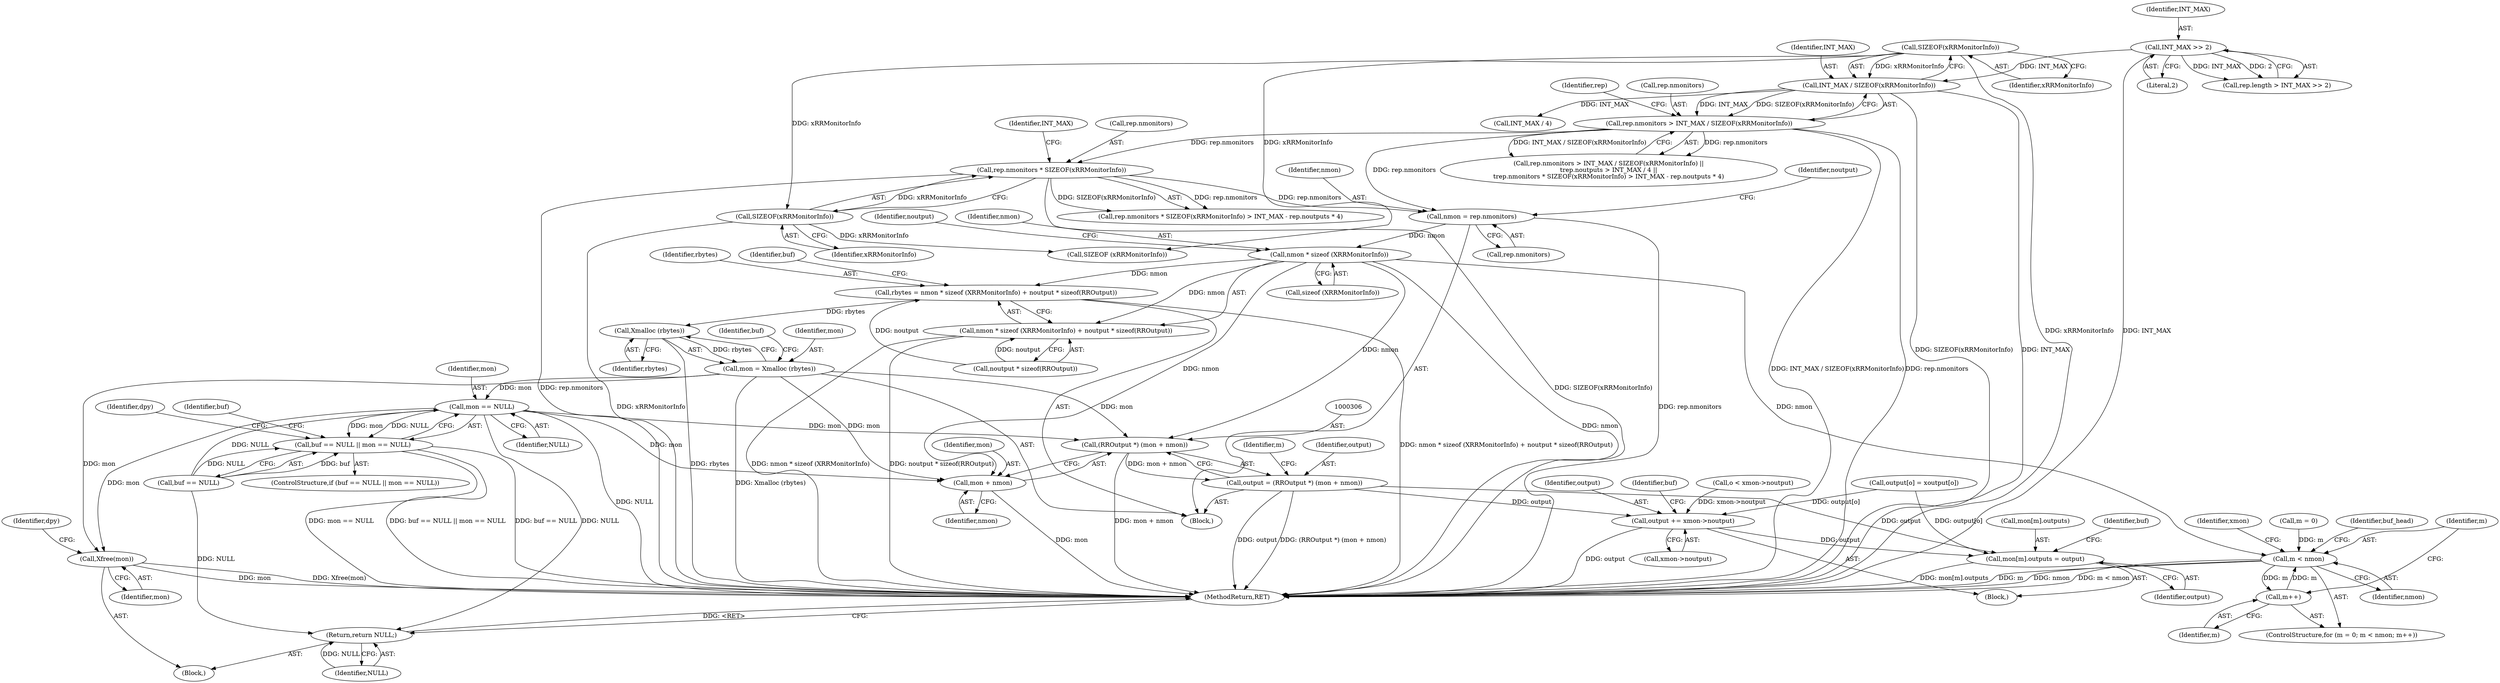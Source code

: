 digraph "0_libXrandr_a0df3e1c7728205e5c7650b2e6dce684139254a6@API" {
"1000258" [label="(Call,nmon * sizeof (XRRMonitorInfo))"];
"1000245" [label="(Call,nmon = rep.nmonitors)"];
"1000212" [label="(Call,rep.nmonitors * SIZEOF(xRRMonitorInfo))"];
"1000195" [label="(Call,rep.nmonitors > INT_MAX / SIZEOF(xRRMonitorInfo))"];
"1000199" [label="(Call,INT_MAX / SIZEOF(xRRMonitorInfo))"];
"1000191" [label="(Call,INT_MAX >> 2)"];
"1000201" [label="(Call,SIZEOF(xRRMonitorInfo))"];
"1000216" [label="(Call,SIZEOF(xRRMonitorInfo))"];
"1000255" [label="(Call,rbytes = nmon * sizeof (XRRMonitorInfo) + noutput * sizeof(RROutput))"];
"1000274" [label="(Call,Xmalloc (rbytes))"];
"1000272" [label="(Call,mon = Xmalloc (rbytes))"];
"1000281" [label="(Call,mon == NULL)"];
"1000277" [label="(Call,buf == NULL || mon == NULL)"];
"1000287" [label="(Call,Xfree(mon))"];
"1000297" [label="(Return,return NULL;)"];
"1000305" [label="(Call,(RROutput *) (mon + nmon))"];
"1000303" [label="(Call,output = (RROutput *) (mon + nmon))"];
"1000415" [label="(Call,mon[m].outputs = output)"];
"1000449" [label="(Call,output += xmon->noutput)"];
"1000307" [label="(Call,mon + nmon)"];
"1000257" [label="(Call,nmon * sizeof (XRRMonitorInfo) + noutput * sizeof(RROutput))"];
"1000314" [label="(Call,m < nmon)"];
"1000317" [label="(Call,m++)"];
"1000267" [label="(Identifier,buf)"];
"1000312" [label="(Identifier,m)"];
"1000421" [label="(Identifier,output)"];
"1000275" [label="(Identifier,rbytes)"];
"1000284" [label="(Block,)"];
"1000450" [label="(Identifier,output)"];
"1000423" [label="(Identifier,buf)"];
"1000246" [label="(Identifier,nmon)"];
"1000193" [label="(Literal,2)"];
"1000451" [label="(Call,xmon->noutput)"];
"1000283" [label="(Identifier,NULL)"];
"1000415" [label="(Call,mon[m].outputs = output)"];
"1000257" [label="(Call,nmon * sizeof (XRRMonitorInfo) + noutput * sizeof(RROutput))"];
"1000258" [label="(Call,nmon * sizeof (XRRMonitorInfo))"];
"1000191" [label="(Call,INT_MAX >> 2)"];
"1000281" [label="(Call,mon == NULL)"];
"1000278" [label="(Call,buf == NULL)"];
"1000105" [label="(Block,)"];
"1000216" [label="(Call,SIZEOF(xRRMonitorInfo))"];
"1000255" [label="(Call,rbytes = nmon * sizeof (XRRMonitorInfo) + noutput * sizeof(RROutput))"];
"1000219" [label="(Identifier,INT_MAX)"];
"1000206" [label="(Identifier,rep)"];
"1000300" [label="(Identifier,dpy)"];
"1000202" [label="(Identifier,xRRMonitorInfo)"];
"1000424" [label="(Call,SIZEOF (xRRMonitorInfo))"];
"1000262" [label="(Call,noutput * sizeof(RROutput))"];
"1000449" [label="(Call,output += xmon->noutput)"];
"1000316" [label="(Identifier,nmon)"];
"1000318" [label="(Identifier,m)"];
"1000319" [label="(Block,)"];
"1000314" [label="(Call,m < nmon)"];
"1000463" [label="(MethodReturn,RET)"];
"1000192" [label="(Identifier,INT_MAX)"];
"1000298" [label="(Identifier,NULL)"];
"1000213" [label="(Call,rep.nmonitors)"];
"1000277" [label="(Call,buf == NULL || mon == NULL)"];
"1000260" [label="(Call,sizeof (XRRMonitorInfo))"];
"1000194" [label="(Call,rep.nmonitors > INT_MAX / SIZEOF(xRRMonitorInfo) ||\n\trep.noutputs > INT_MAX / 4 ||\n\trep.nmonitors * SIZEOF(xRRMonitorInfo) > INT_MAX - rep.noutputs * 4)"];
"1000305" [label="(Call,(RROutput *) (mon + nmon))"];
"1000287" [label="(Call,Xfree(mon))"];
"1000297" [label="(Return,return NULL;)"];
"1000416" [label="(Call,mon[m].outputs)"];
"1000251" [label="(Identifier,noutput)"];
"1000309" [label="(Identifier,nmon)"];
"1000201" [label="(Call,SIZEOF(xRRMonitorInfo))"];
"1000279" [label="(Identifier,buf)"];
"1000282" [label="(Identifier,mon)"];
"1000200" [label="(Identifier,INT_MAX)"];
"1000315" [label="(Identifier,m)"];
"1000245" [label="(Call,nmon = rep.nmonitors)"];
"1000256" [label="(Identifier,rbytes)"];
"1000263" [label="(Identifier,noutput)"];
"1000274" [label="(Call,Xmalloc (rbytes))"];
"1000199" [label="(Call,INT_MAX / SIZEOF(xRRMonitorInfo))"];
"1000273" [label="(Identifier,mon)"];
"1000208" [label="(Call,INT_MAX / 4)"];
"1000455" [label="(Identifier,buf)"];
"1000288" [label="(Identifier,mon)"];
"1000195" [label="(Call,rep.nmonitors > INT_MAX / SIZEOF(xRRMonitorInfo))"];
"1000212" [label="(Call,rep.nmonitors * SIZEOF(xRRMonitorInfo))"];
"1000307" [label="(Call,mon + nmon)"];
"1000308" [label="(Identifier,mon)"];
"1000310" [label="(ControlStructure,for (m = 0; m < nmon; m++))"];
"1000217" [label="(Identifier,xRRMonitorInfo)"];
"1000286" [label="(Identifier,buf)"];
"1000304" [label="(Identifier,output)"];
"1000211" [label="(Call,rep.nmonitors * SIZEOF(xRRMonitorInfo) > INT_MAX - rep.noutputs * 4)"];
"1000272" [label="(Call,mon = Xmalloc (rbytes))"];
"1000303" [label="(Call,output = (RROutput *) (mon + nmon))"];
"1000435" [label="(Call,o < xmon->noutput)"];
"1000462" [label="(Identifier,buf_head)"];
"1000442" [label="(Call,output[o] = xoutput[o])"];
"1000259" [label="(Identifier,nmon)"];
"1000247" [label="(Call,rep.nmonitors)"];
"1000276" [label="(ControlStructure,if (buf == NULL || mon == NULL))"];
"1000321" [label="(Identifier,xmon)"];
"1000317" [label="(Call,m++)"];
"1000187" [label="(Call,rep.length > INT_MAX >> 2)"];
"1000311" [label="(Call,m = 0)"];
"1000290" [label="(Identifier,dpy)"];
"1000196" [label="(Call,rep.nmonitors)"];
"1000258" -> "1000257"  [label="AST: "];
"1000258" -> "1000260"  [label="CFG: "];
"1000259" -> "1000258"  [label="AST: "];
"1000260" -> "1000258"  [label="AST: "];
"1000263" -> "1000258"  [label="CFG: "];
"1000258" -> "1000463"  [label="DDG: nmon"];
"1000258" -> "1000255"  [label="DDG: nmon"];
"1000258" -> "1000257"  [label="DDG: nmon"];
"1000245" -> "1000258"  [label="DDG: nmon"];
"1000258" -> "1000305"  [label="DDG: nmon"];
"1000258" -> "1000307"  [label="DDG: nmon"];
"1000258" -> "1000314"  [label="DDG: nmon"];
"1000245" -> "1000105"  [label="AST: "];
"1000245" -> "1000247"  [label="CFG: "];
"1000246" -> "1000245"  [label="AST: "];
"1000247" -> "1000245"  [label="AST: "];
"1000251" -> "1000245"  [label="CFG: "];
"1000245" -> "1000463"  [label="DDG: rep.nmonitors"];
"1000212" -> "1000245"  [label="DDG: rep.nmonitors"];
"1000195" -> "1000245"  [label="DDG: rep.nmonitors"];
"1000212" -> "1000211"  [label="AST: "];
"1000212" -> "1000216"  [label="CFG: "];
"1000213" -> "1000212"  [label="AST: "];
"1000216" -> "1000212"  [label="AST: "];
"1000219" -> "1000212"  [label="CFG: "];
"1000212" -> "1000463"  [label="DDG: SIZEOF(xRRMonitorInfo)"];
"1000212" -> "1000463"  [label="DDG: rep.nmonitors"];
"1000212" -> "1000211"  [label="DDG: rep.nmonitors"];
"1000212" -> "1000211"  [label="DDG: SIZEOF(xRRMonitorInfo)"];
"1000195" -> "1000212"  [label="DDG: rep.nmonitors"];
"1000216" -> "1000212"  [label="DDG: xRRMonitorInfo"];
"1000195" -> "1000194"  [label="AST: "];
"1000195" -> "1000199"  [label="CFG: "];
"1000196" -> "1000195"  [label="AST: "];
"1000199" -> "1000195"  [label="AST: "];
"1000206" -> "1000195"  [label="CFG: "];
"1000194" -> "1000195"  [label="CFG: "];
"1000195" -> "1000463"  [label="DDG: INT_MAX / SIZEOF(xRRMonitorInfo)"];
"1000195" -> "1000463"  [label="DDG: rep.nmonitors"];
"1000195" -> "1000194"  [label="DDG: rep.nmonitors"];
"1000195" -> "1000194"  [label="DDG: INT_MAX / SIZEOF(xRRMonitorInfo)"];
"1000199" -> "1000195"  [label="DDG: INT_MAX"];
"1000199" -> "1000195"  [label="DDG: SIZEOF(xRRMonitorInfo)"];
"1000199" -> "1000201"  [label="CFG: "];
"1000200" -> "1000199"  [label="AST: "];
"1000201" -> "1000199"  [label="AST: "];
"1000199" -> "1000463"  [label="DDG: SIZEOF(xRRMonitorInfo)"];
"1000199" -> "1000463"  [label="DDG: INT_MAX"];
"1000191" -> "1000199"  [label="DDG: INT_MAX"];
"1000201" -> "1000199"  [label="DDG: xRRMonitorInfo"];
"1000199" -> "1000208"  [label="DDG: INT_MAX"];
"1000191" -> "1000187"  [label="AST: "];
"1000191" -> "1000193"  [label="CFG: "];
"1000192" -> "1000191"  [label="AST: "];
"1000193" -> "1000191"  [label="AST: "];
"1000187" -> "1000191"  [label="CFG: "];
"1000191" -> "1000463"  [label="DDG: INT_MAX"];
"1000191" -> "1000187"  [label="DDG: INT_MAX"];
"1000191" -> "1000187"  [label="DDG: 2"];
"1000201" -> "1000202"  [label="CFG: "];
"1000202" -> "1000201"  [label="AST: "];
"1000201" -> "1000463"  [label="DDG: xRRMonitorInfo"];
"1000201" -> "1000216"  [label="DDG: xRRMonitorInfo"];
"1000201" -> "1000424"  [label="DDG: xRRMonitorInfo"];
"1000216" -> "1000217"  [label="CFG: "];
"1000217" -> "1000216"  [label="AST: "];
"1000216" -> "1000463"  [label="DDG: xRRMonitorInfo"];
"1000216" -> "1000424"  [label="DDG: xRRMonitorInfo"];
"1000255" -> "1000105"  [label="AST: "];
"1000255" -> "1000257"  [label="CFG: "];
"1000256" -> "1000255"  [label="AST: "];
"1000257" -> "1000255"  [label="AST: "];
"1000267" -> "1000255"  [label="CFG: "];
"1000255" -> "1000463"  [label="DDG: nmon * sizeof (XRRMonitorInfo) + noutput * sizeof(RROutput)"];
"1000262" -> "1000255"  [label="DDG: noutput"];
"1000255" -> "1000274"  [label="DDG: rbytes"];
"1000274" -> "1000272"  [label="AST: "];
"1000274" -> "1000275"  [label="CFG: "];
"1000275" -> "1000274"  [label="AST: "];
"1000272" -> "1000274"  [label="CFG: "];
"1000274" -> "1000463"  [label="DDG: rbytes"];
"1000274" -> "1000272"  [label="DDG: rbytes"];
"1000272" -> "1000105"  [label="AST: "];
"1000273" -> "1000272"  [label="AST: "];
"1000279" -> "1000272"  [label="CFG: "];
"1000272" -> "1000463"  [label="DDG: Xmalloc (rbytes)"];
"1000272" -> "1000281"  [label="DDG: mon"];
"1000272" -> "1000287"  [label="DDG: mon"];
"1000272" -> "1000305"  [label="DDG: mon"];
"1000272" -> "1000307"  [label="DDG: mon"];
"1000281" -> "1000277"  [label="AST: "];
"1000281" -> "1000283"  [label="CFG: "];
"1000282" -> "1000281"  [label="AST: "];
"1000283" -> "1000281"  [label="AST: "];
"1000277" -> "1000281"  [label="CFG: "];
"1000281" -> "1000463"  [label="DDG: NULL"];
"1000281" -> "1000277"  [label="DDG: mon"];
"1000281" -> "1000277"  [label="DDG: NULL"];
"1000278" -> "1000281"  [label="DDG: NULL"];
"1000281" -> "1000287"  [label="DDG: mon"];
"1000281" -> "1000297"  [label="DDG: NULL"];
"1000281" -> "1000305"  [label="DDG: mon"];
"1000281" -> "1000307"  [label="DDG: mon"];
"1000277" -> "1000276"  [label="AST: "];
"1000277" -> "1000278"  [label="CFG: "];
"1000278" -> "1000277"  [label="AST: "];
"1000286" -> "1000277"  [label="CFG: "];
"1000300" -> "1000277"  [label="CFG: "];
"1000277" -> "1000463"  [label="DDG: buf == NULL"];
"1000277" -> "1000463"  [label="DDG: mon == NULL"];
"1000277" -> "1000463"  [label="DDG: buf == NULL || mon == NULL"];
"1000278" -> "1000277"  [label="DDG: buf"];
"1000278" -> "1000277"  [label="DDG: NULL"];
"1000287" -> "1000284"  [label="AST: "];
"1000287" -> "1000288"  [label="CFG: "];
"1000288" -> "1000287"  [label="AST: "];
"1000290" -> "1000287"  [label="CFG: "];
"1000287" -> "1000463"  [label="DDG: Xfree(mon)"];
"1000287" -> "1000463"  [label="DDG: mon"];
"1000297" -> "1000284"  [label="AST: "];
"1000297" -> "1000298"  [label="CFG: "];
"1000298" -> "1000297"  [label="AST: "];
"1000463" -> "1000297"  [label="CFG: "];
"1000297" -> "1000463"  [label="DDG: <RET>"];
"1000298" -> "1000297"  [label="DDG: NULL"];
"1000278" -> "1000297"  [label="DDG: NULL"];
"1000305" -> "1000303"  [label="AST: "];
"1000305" -> "1000307"  [label="CFG: "];
"1000306" -> "1000305"  [label="AST: "];
"1000307" -> "1000305"  [label="AST: "];
"1000303" -> "1000305"  [label="CFG: "];
"1000305" -> "1000463"  [label="DDG: mon + nmon"];
"1000305" -> "1000303"  [label="DDG: mon + nmon"];
"1000303" -> "1000105"  [label="AST: "];
"1000304" -> "1000303"  [label="AST: "];
"1000312" -> "1000303"  [label="CFG: "];
"1000303" -> "1000463"  [label="DDG: output"];
"1000303" -> "1000463"  [label="DDG: (RROutput *) (mon + nmon)"];
"1000303" -> "1000415"  [label="DDG: output"];
"1000303" -> "1000449"  [label="DDG: output"];
"1000415" -> "1000319"  [label="AST: "];
"1000415" -> "1000421"  [label="CFG: "];
"1000416" -> "1000415"  [label="AST: "];
"1000421" -> "1000415"  [label="AST: "];
"1000423" -> "1000415"  [label="CFG: "];
"1000415" -> "1000463"  [label="DDG: mon[m].outputs"];
"1000442" -> "1000415"  [label="DDG: output[o]"];
"1000449" -> "1000415"  [label="DDG: output"];
"1000449" -> "1000319"  [label="AST: "];
"1000449" -> "1000451"  [label="CFG: "];
"1000450" -> "1000449"  [label="AST: "];
"1000451" -> "1000449"  [label="AST: "];
"1000455" -> "1000449"  [label="CFG: "];
"1000449" -> "1000463"  [label="DDG: output"];
"1000435" -> "1000449"  [label="DDG: xmon->noutput"];
"1000442" -> "1000449"  [label="DDG: output[o]"];
"1000307" -> "1000309"  [label="CFG: "];
"1000308" -> "1000307"  [label="AST: "];
"1000309" -> "1000307"  [label="AST: "];
"1000307" -> "1000463"  [label="DDG: mon"];
"1000257" -> "1000262"  [label="CFG: "];
"1000262" -> "1000257"  [label="AST: "];
"1000257" -> "1000463"  [label="DDG: nmon * sizeof (XRRMonitorInfo)"];
"1000257" -> "1000463"  [label="DDG: noutput * sizeof(RROutput)"];
"1000262" -> "1000257"  [label="DDG: noutput"];
"1000314" -> "1000310"  [label="AST: "];
"1000314" -> "1000316"  [label="CFG: "];
"1000315" -> "1000314"  [label="AST: "];
"1000316" -> "1000314"  [label="AST: "];
"1000321" -> "1000314"  [label="CFG: "];
"1000462" -> "1000314"  [label="CFG: "];
"1000314" -> "1000463"  [label="DDG: m"];
"1000314" -> "1000463"  [label="DDG: nmon"];
"1000314" -> "1000463"  [label="DDG: m < nmon"];
"1000311" -> "1000314"  [label="DDG: m"];
"1000317" -> "1000314"  [label="DDG: m"];
"1000314" -> "1000317"  [label="DDG: m"];
"1000317" -> "1000310"  [label="AST: "];
"1000317" -> "1000318"  [label="CFG: "];
"1000318" -> "1000317"  [label="AST: "];
"1000315" -> "1000317"  [label="CFG: "];
}
